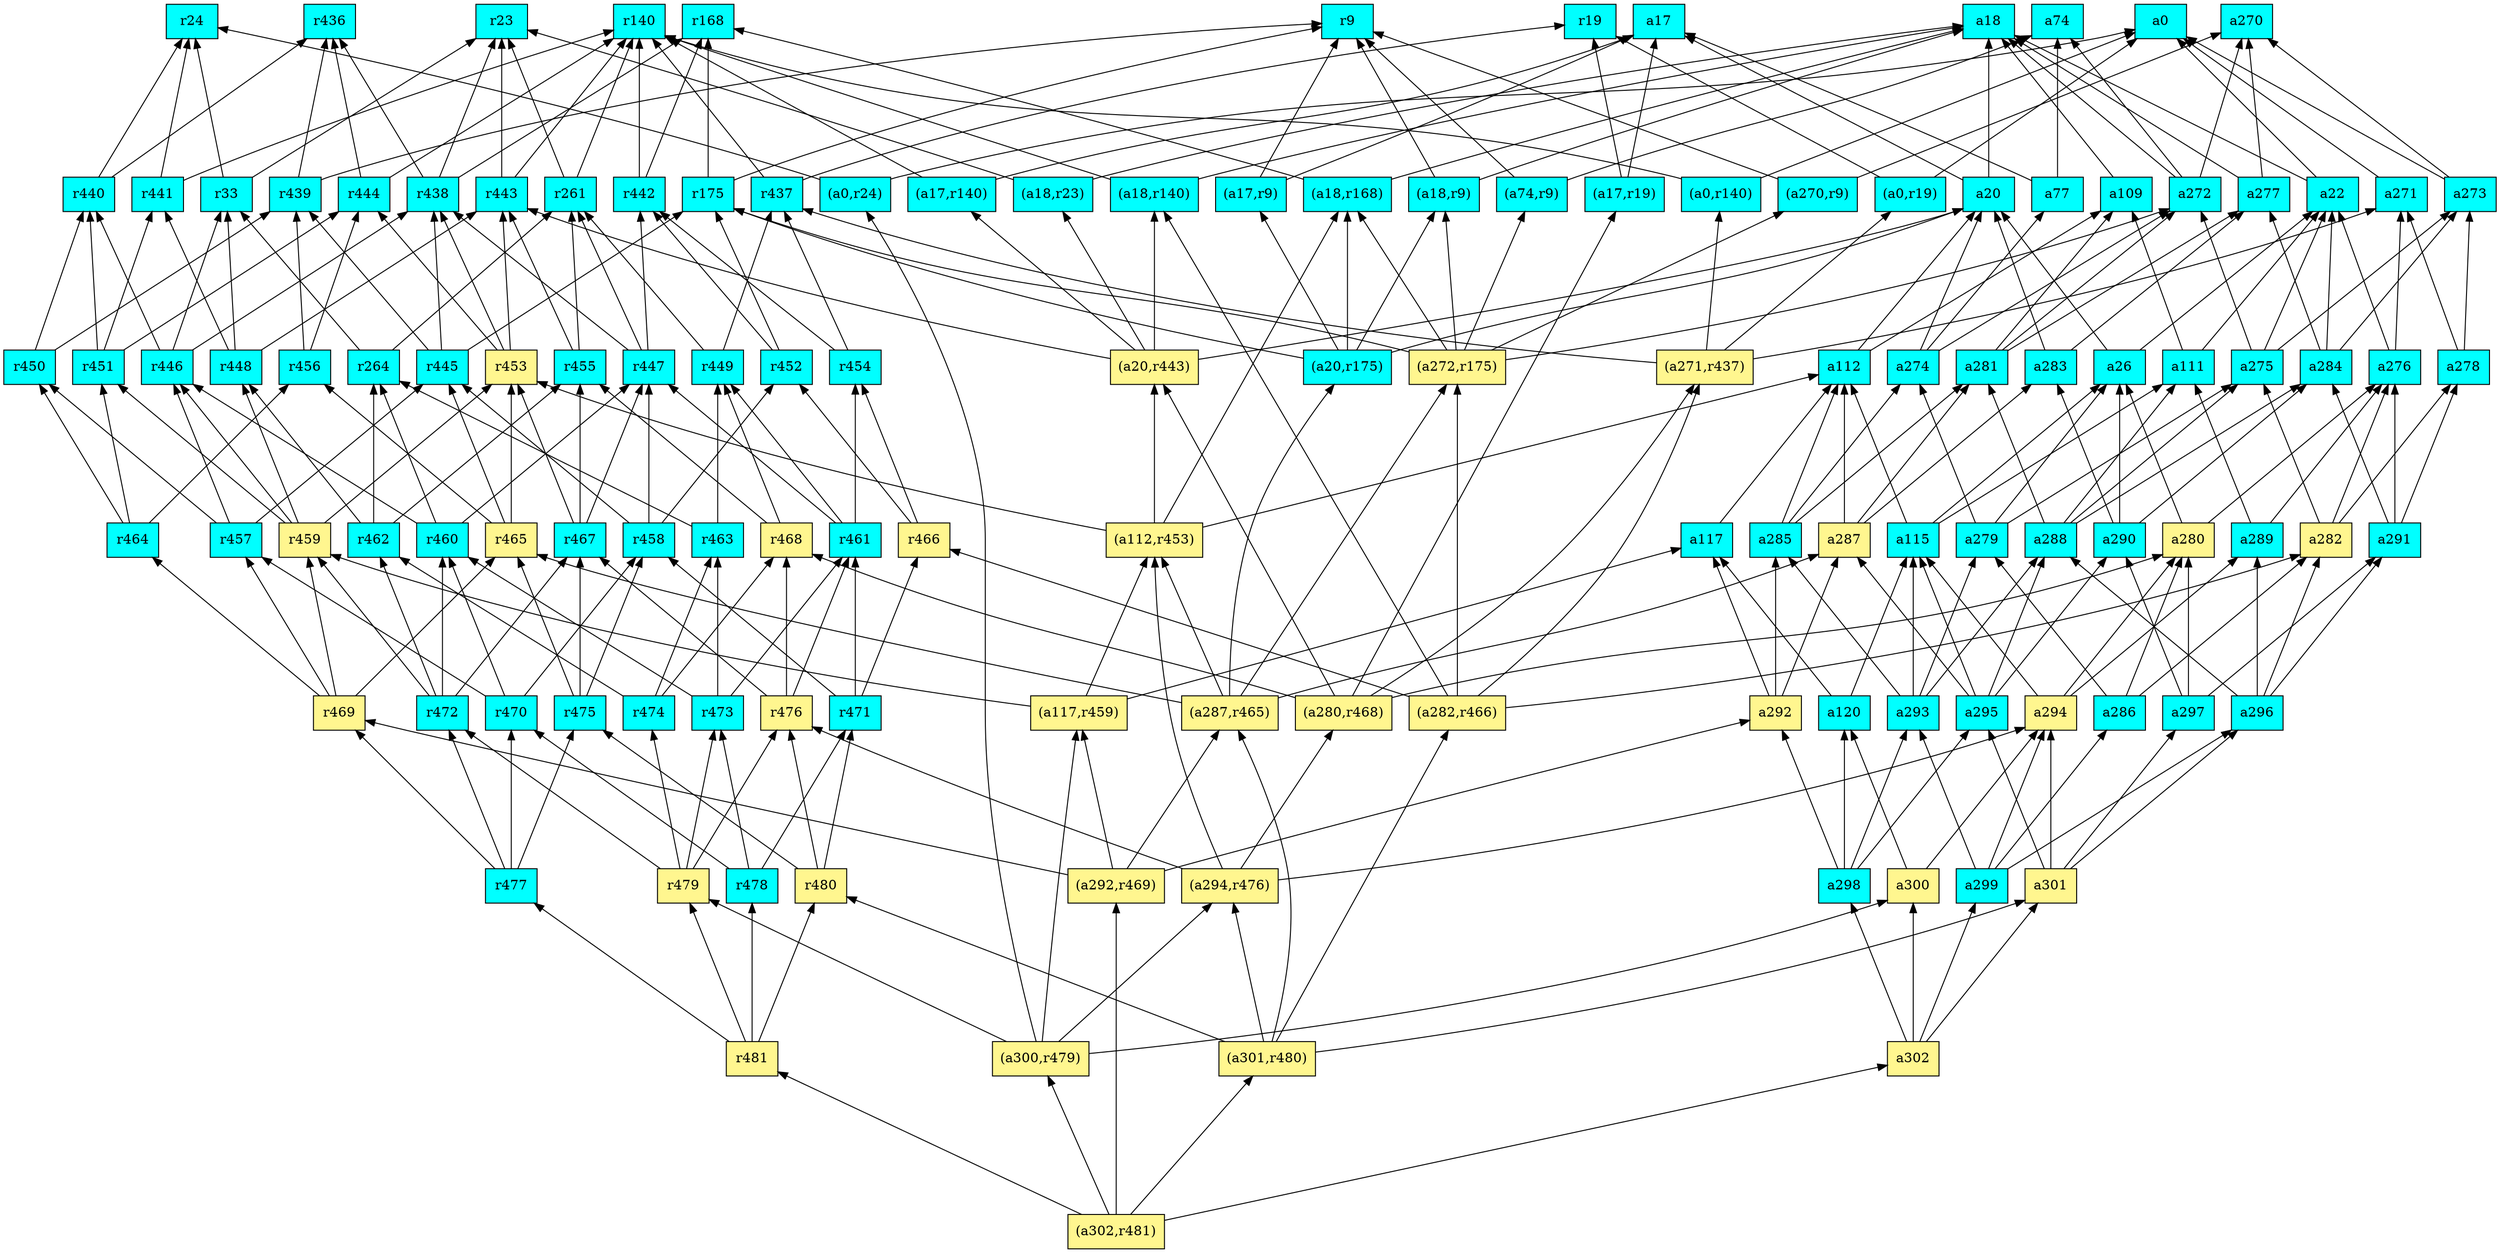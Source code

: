 digraph G {
rankdir=BT;ranksep="2.0";
"r441" [shape=record,fillcolor=cyan,style=filled,label="{r441}"];
"r460" [shape=record,fillcolor=cyan,style=filled,label="{r460}"];
"a77" [shape=record,fillcolor=cyan,style=filled,label="{a77}"];
"a298" [shape=record,fillcolor=cyan,style=filled,label="{a298}"];
"a281" [shape=record,fillcolor=cyan,style=filled,label="{a281}"];
"r437" [shape=record,fillcolor=cyan,style=filled,label="{r437}"];
"r444" [shape=record,fillcolor=cyan,style=filled,label="{r444}"];
"a271" [shape=record,fillcolor=cyan,style=filled,label="{a271}"];
"r478" [shape=record,fillcolor=cyan,style=filled,label="{r478}"];
"a20" [shape=record,fillcolor=cyan,style=filled,label="{a20}"];
"(a18,r23)" [shape=record,fillcolor=cyan,style=filled,label="{(a18,r23)}"];
"a272" [shape=record,fillcolor=cyan,style=filled,label="{a272}"];
"a300" [shape=record,fillcolor=khaki1,style=filled,label="{a300}"];
"r264" [shape=record,fillcolor=cyan,style=filled,label="{r264}"];
"(a112,r453)" [shape=record,fillcolor=khaki1,style=filled,label="{(a112,r453)}"];
"a282" [shape=record,fillcolor=khaki1,style=filled,label="{a282}"];
"(a300,r479)" [shape=record,fillcolor=khaki1,style=filled,label="{(a300,r479)}"];
"a283" [shape=record,fillcolor=cyan,style=filled,label="{a283}"];
"a291" [shape=record,fillcolor=cyan,style=filled,label="{a291}"];
"a290" [shape=record,fillcolor=cyan,style=filled,label="{a290}"];
"r464" [shape=record,fillcolor=cyan,style=filled,label="{r464}"];
"r476" [shape=record,fillcolor=khaki1,style=filled,label="{r476}"];
"r479" [shape=record,fillcolor=khaki1,style=filled,label="{r479}"];
"(a301,r480)" [shape=record,fillcolor=khaki1,style=filled,label="{(a301,r480)}"];
"r436" [shape=record,fillcolor=cyan,style=filled,label="{r436}"];
"a284" [shape=record,fillcolor=cyan,style=filled,label="{a284}"];
"(a17,r9)" [shape=record,fillcolor=cyan,style=filled,label="{(a17,r9)}"];
"r461" [shape=record,fillcolor=cyan,style=filled,label="{r461}"];
"r19" [shape=record,fillcolor=cyan,style=filled,label="{r19}"];
"(a0,r24)" [shape=record,fillcolor=cyan,style=filled,label="{(a0,r24)}"];
"a275" [shape=record,fillcolor=cyan,style=filled,label="{a275}"];
"r469" [shape=record,fillcolor=khaki1,style=filled,label="{r469}"];
"a274" [shape=record,fillcolor=cyan,style=filled,label="{a274}"];
"(a18,r9)" [shape=record,fillcolor=cyan,style=filled,label="{(a18,r9)}"];
"(a117,r459)" [shape=record,fillcolor=khaki1,style=filled,label="{(a117,r459)}"];
"a120" [shape=record,fillcolor=cyan,style=filled,label="{a120}"];
"r453" [shape=record,fillcolor=khaki1,style=filled,label="{r453}"];
"a74" [shape=record,fillcolor=cyan,style=filled,label="{a74}"];
"r466" [shape=record,fillcolor=khaki1,style=filled,label="{r466}"];
"a279" [shape=record,fillcolor=cyan,style=filled,label="{a279}"];
"(a18,r168)" [shape=record,fillcolor=cyan,style=filled,label="{(a18,r168)}"];
"(a74,r9)" [shape=record,fillcolor=cyan,style=filled,label="{(a74,r9)}"];
"a293" [shape=record,fillcolor=cyan,style=filled,label="{a293}"];
"r465" [shape=record,fillcolor=khaki1,style=filled,label="{r465}"];
"a299" [shape=record,fillcolor=cyan,style=filled,label="{a299}"];
"r443" [shape=record,fillcolor=cyan,style=filled,label="{r443}"];
"r474" [shape=record,fillcolor=cyan,style=filled,label="{r474}"];
"(a292,r469)" [shape=record,fillcolor=khaki1,style=filled,label="{(a292,r469)}"];
"a278" [shape=record,fillcolor=cyan,style=filled,label="{a278}"];
"r475" [shape=record,fillcolor=cyan,style=filled,label="{r475}"];
"a296" [shape=record,fillcolor=cyan,style=filled,label="{a296}"];
"a280" [shape=record,fillcolor=khaki1,style=filled,label="{a280}"];
"a287" [shape=record,fillcolor=khaki1,style=filled,label="{a287}"];
"r448" [shape=record,fillcolor=cyan,style=filled,label="{r448}"];
"(a0,r140)" [shape=record,fillcolor=cyan,style=filled,label="{(a0,r140)}"];
"a276" [shape=record,fillcolor=cyan,style=filled,label="{a276}"];
"r447" [shape=record,fillcolor=cyan,style=filled,label="{r447}"];
"a115" [shape=record,fillcolor=cyan,style=filled,label="{a115}"];
"r438" [shape=record,fillcolor=cyan,style=filled,label="{r438}"];
"r454" [shape=record,fillcolor=cyan,style=filled,label="{r454}"];
"a289" [shape=record,fillcolor=cyan,style=filled,label="{a289}"];
"(a20,r175)" [shape=record,fillcolor=cyan,style=filled,label="{(a20,r175)}"];
"r23" [shape=record,fillcolor=cyan,style=filled,label="{r23}"];
"(a271,r437)" [shape=record,fillcolor=khaki1,style=filled,label="{(a271,r437)}"];
"r458" [shape=record,fillcolor=cyan,style=filled,label="{r458}"];
"(a270,r9)" [shape=record,fillcolor=cyan,style=filled,label="{(a270,r9)}"];
"r442" [shape=record,fillcolor=cyan,style=filled,label="{r442}"];
"r168" [shape=record,fillcolor=cyan,style=filled,label="{r168}"];
"r439" [shape=record,fillcolor=cyan,style=filled,label="{r439}"];
"(a272,r175)" [shape=record,fillcolor=khaki1,style=filled,label="{(a272,r175)}"];
"r463" [shape=record,fillcolor=cyan,style=filled,label="{r463}"];
"r449" [shape=record,fillcolor=cyan,style=filled,label="{r449}"];
"a288" [shape=record,fillcolor=cyan,style=filled,label="{a288}"];
"a112" [shape=record,fillcolor=cyan,style=filled,label="{a112}"];
"a295" [shape=record,fillcolor=cyan,style=filled,label="{a295}"];
"r477" [shape=record,fillcolor=cyan,style=filled,label="{r477}"];
"r24" [shape=record,fillcolor=cyan,style=filled,label="{r24}"];
"r261" [shape=record,fillcolor=cyan,style=filled,label="{r261}"];
"a26" [shape=record,fillcolor=cyan,style=filled,label="{a26}"];
"a292" [shape=record,fillcolor=khaki1,style=filled,label="{a292}"];
"r33" [shape=record,fillcolor=cyan,style=filled,label="{r33}"];
"r446" [shape=record,fillcolor=cyan,style=filled,label="{r446}"];
"r480" [shape=record,fillcolor=khaki1,style=filled,label="{r480}"];
"a277" [shape=record,fillcolor=cyan,style=filled,label="{a277}"];
"a302" [shape=record,fillcolor=khaki1,style=filled,label="{a302}"];
"a301" [shape=record,fillcolor=khaki1,style=filled,label="{a301}"];
"r468" [shape=record,fillcolor=khaki1,style=filled,label="{r468}"];
"r452" [shape=record,fillcolor=cyan,style=filled,label="{r452}"];
"r467" [shape=record,fillcolor=cyan,style=filled,label="{r467}"];
"r457" [shape=record,fillcolor=cyan,style=filled,label="{r457}"];
"a17" [shape=record,fillcolor=cyan,style=filled,label="{a17}"];
"(a20,r443)" [shape=record,fillcolor=khaki1,style=filled,label="{(a20,r443)}"];
"r450" [shape=record,fillcolor=cyan,style=filled,label="{r450}"];
"r440" [shape=record,fillcolor=cyan,style=filled,label="{r440}"];
"(a282,r466)" [shape=record,fillcolor=khaki1,style=filled,label="{(a282,r466)}"];
"a22" [shape=record,fillcolor=cyan,style=filled,label="{a22}"];
"(a294,r476)" [shape=record,fillcolor=khaki1,style=filled,label="{(a294,r476)}"];
"(a280,r468)" [shape=record,fillcolor=khaki1,style=filled,label="{(a280,r468)}"];
"a117" [shape=record,fillcolor=cyan,style=filled,label="{a117}"];
"r481" [shape=record,fillcolor=khaki1,style=filled,label="{r481}"];
"r456" [shape=record,fillcolor=cyan,style=filled,label="{r456}"];
"(a17,r140)" [shape=record,fillcolor=cyan,style=filled,label="{(a17,r140)}"];
"r175" [shape=record,fillcolor=cyan,style=filled,label="{r175}"];
"(a17,r19)" [shape=record,fillcolor=cyan,style=filled,label="{(a17,r19)}"];
"a109" [shape=record,fillcolor=cyan,style=filled,label="{a109}"];
"r9" [shape=record,fillcolor=cyan,style=filled,label="{r9}"];
"r451" [shape=record,fillcolor=cyan,style=filled,label="{r451}"];
"r471" [shape=record,fillcolor=cyan,style=filled,label="{r471}"];
"r472" [shape=record,fillcolor=cyan,style=filled,label="{r472}"];
"a111" [shape=record,fillcolor=cyan,style=filled,label="{a111}"];
"a273" [shape=record,fillcolor=cyan,style=filled,label="{a273}"];
"r459" [shape=record,fillcolor=khaki1,style=filled,label="{r459}"];
"r473" [shape=record,fillcolor=cyan,style=filled,label="{r473}"];
"r462" [shape=record,fillcolor=cyan,style=filled,label="{r462}"];
"r455" [shape=record,fillcolor=cyan,style=filled,label="{r455}"];
"r470" [shape=record,fillcolor=cyan,style=filled,label="{r470}"];
"a286" [shape=record,fillcolor=cyan,style=filled,label="{a286}"];
"a18" [shape=record,fillcolor=cyan,style=filled,label="{a18}"];
"a285" [shape=record,fillcolor=cyan,style=filled,label="{a285}"];
"(a0,r19)" [shape=record,fillcolor=cyan,style=filled,label="{(a0,r19)}"];
"a297" [shape=record,fillcolor=cyan,style=filled,label="{a297}"];
"r140" [shape=record,fillcolor=cyan,style=filled,label="{r140}"];
"r445" [shape=record,fillcolor=cyan,style=filled,label="{r445}"];
"a294" [shape=record,fillcolor=khaki1,style=filled,label="{a294}"];
"(a18,r140)" [shape=record,fillcolor=cyan,style=filled,label="{(a18,r140)}"];
"a270" [shape=record,fillcolor=cyan,style=filled,label="{a270}"];
"a0" [shape=record,fillcolor=cyan,style=filled,label="{a0}"];
"(a287,r465)" [shape=record,fillcolor=khaki1,style=filled,label="{(a287,r465)}"];
"(a302,r481)" [shape=record,fillcolor=khaki1,style=filled,label="{(a302,r481)}"];
"r441" -> "r24"
"r441" -> "r140"
"r460" -> "r447"
"r460" -> "r446"
"r460" -> "r264"
"a77" -> "a74"
"a77" -> "a17"
"a298" -> "a120"
"a298" -> "a293"
"a298" -> "a295"
"a298" -> "a292"
"a281" -> "a277"
"a281" -> "a109"
"a281" -> "a272"
"r437" -> "r19"
"r437" -> "r140"
"r444" -> "r436"
"r444" -> "r140"
"a271" -> "a0"
"r478" -> "r471"
"r478" -> "r473"
"r478" -> "r470"
"a20" -> "a18"
"a20" -> "a17"
"(a18,r23)" -> "a18"
"(a18,r23)" -> "r23"
"a272" -> "a270"
"a272" -> "a18"
"a272" -> "a74"
"a300" -> "a120"
"a300" -> "a294"
"r264" -> "r261"
"r264" -> "r33"
"(a112,r453)" -> "r453"
"(a112,r453)" -> "(a18,r168)"
"(a112,r453)" -> "(a20,r443)"
"(a112,r453)" -> "a112"
"a282" -> "a278"
"a282" -> "a276"
"a282" -> "a275"
"(a300,r479)" -> "(a294,r476)"
"(a300,r479)" -> "(a0,r24)"
"(a300,r479)" -> "r479"
"(a300,r479)" -> "(a117,r459)"
"(a300,r479)" -> "a300"
"a283" -> "a20"
"a283" -> "a277"
"a291" -> "a284"
"a291" -> "a276"
"a291" -> "a278"
"a290" -> "a284"
"a290" -> "a283"
"a290" -> "a26"
"r464" -> "r451"
"r464" -> "r450"
"r464" -> "r456"
"r476" -> "r468"
"r476" -> "r467"
"r476" -> "r461"
"r479" -> "r474"
"r479" -> "r472"
"r479" -> "r473"
"r479" -> "r476"
"(a301,r480)" -> "r480"
"(a301,r480)" -> "a301"
"(a301,r480)" -> "(a282,r466)"
"(a301,r480)" -> "(a294,r476)"
"(a301,r480)" -> "(a287,r465)"
"a284" -> "a277"
"a284" -> "a273"
"a284" -> "a22"
"(a17,r9)" -> "r9"
"(a17,r9)" -> "a17"
"r461" -> "r454"
"r461" -> "r449"
"r461" -> "r447"
"(a0,r24)" -> "a0"
"(a0,r24)" -> "r24"
"a275" -> "a22"
"a275" -> "a272"
"a275" -> "a273"
"r469" -> "r465"
"r469" -> "r459"
"r469" -> "r457"
"r469" -> "r464"
"a274" -> "a20"
"a274" -> "a77"
"a274" -> "a272"
"(a18,r9)" -> "r9"
"(a18,r9)" -> "a18"
"(a117,r459)" -> "r459"
"(a117,r459)" -> "(a112,r453)"
"(a117,r459)" -> "a117"
"a120" -> "a117"
"a120" -> "a115"
"r453" -> "r444"
"r453" -> "r438"
"r453" -> "r443"
"r466" -> "r452"
"r466" -> "r454"
"a279" -> "a26"
"a279" -> "a275"
"a279" -> "a274"
"(a18,r168)" -> "a18"
"(a18,r168)" -> "r168"
"(a74,r9)" -> "r9"
"(a74,r9)" -> "a74"
"a293" -> "a279"
"a293" -> "a288"
"a293" -> "a115"
"a293" -> "a285"
"r465" -> "r453"
"r465" -> "r445"
"r465" -> "r456"
"a299" -> "a293"
"a299" -> "a296"
"a299" -> "a286"
"a299" -> "a294"
"r443" -> "r23"
"r443" -> "r140"
"r474" -> "r462"
"r474" -> "r468"
"r474" -> "r463"
"(a292,r469)" -> "a292"
"(a292,r469)" -> "r469"
"(a292,r469)" -> "(a117,r459)"
"(a292,r469)" -> "(a287,r465)"
"a278" -> "a271"
"a278" -> "a273"
"r475" -> "r465"
"r475" -> "r467"
"r475" -> "r458"
"a296" -> "a288"
"a296" -> "a282"
"a296" -> "a291"
"a296" -> "a289"
"a280" -> "a276"
"a280" -> "a26"
"a287" -> "a281"
"a287" -> "a112"
"a287" -> "a283"
"r448" -> "r441"
"r448" -> "r33"
"r448" -> "r443"
"(a0,r140)" -> "a0"
"(a0,r140)" -> "r140"
"a276" -> "a271"
"a276" -> "a22"
"r447" -> "r438"
"r447" -> "r261"
"r447" -> "r442"
"a115" -> "a26"
"a115" -> "a112"
"a115" -> "a111"
"r438" -> "r436"
"r438" -> "r168"
"r438" -> "r23"
"r454" -> "r442"
"r454" -> "r437"
"a289" -> "a276"
"a289" -> "a111"
"(a20,r175)" -> "(a17,r9)"
"(a20,r175)" -> "r175"
"(a20,r175)" -> "a20"
"(a20,r175)" -> "(a18,r168)"
"(a20,r175)" -> "(a18,r9)"
"(a271,r437)" -> "a271"
"(a271,r437)" -> "(a0,r140)"
"(a271,r437)" -> "r437"
"(a271,r437)" -> "(a0,r19)"
"r458" -> "r452"
"r458" -> "r445"
"r458" -> "r447"
"(a270,r9)" -> "r9"
"(a270,r9)" -> "a270"
"r442" -> "r168"
"r442" -> "r140"
"r439" -> "r9"
"r439" -> "r436"
"(a272,r175)" -> "r175"
"(a272,r175)" -> "(a18,r168)"
"(a272,r175)" -> "(a74,r9)"
"(a272,r175)" -> "a272"
"(a272,r175)" -> "(a18,r9)"
"(a272,r175)" -> "(a270,r9)"
"r463" -> "r449"
"r463" -> "r264"
"r449" -> "r261"
"r449" -> "r437"
"a288" -> "a284"
"a288" -> "a275"
"a288" -> "a281"
"a288" -> "a111"
"a112" -> "a109"
"a112" -> "a20"
"a295" -> "a288"
"a295" -> "a287"
"a295" -> "a290"
"a295" -> "a115"
"r477" -> "r470"
"r477" -> "r472"
"r477" -> "r475"
"r477" -> "r469"
"r261" -> "r23"
"r261" -> "r140"
"a26" -> "a20"
"a26" -> "a22"
"a292" -> "a285"
"a292" -> "a117"
"a292" -> "a287"
"r33" -> "r24"
"r33" -> "r23"
"r446" -> "r438"
"r446" -> "r33"
"r446" -> "r440"
"r480" -> "r471"
"r480" -> "r475"
"r480" -> "r476"
"a277" -> "a270"
"a277" -> "a18"
"a302" -> "a298"
"a302" -> "a299"
"a302" -> "a300"
"a302" -> "a301"
"a301" -> "a295"
"a301" -> "a296"
"a301" -> "a297"
"a301" -> "a294"
"r468" -> "r455"
"r468" -> "r449"
"r452" -> "r175"
"r452" -> "r442"
"r467" -> "r453"
"r467" -> "r455"
"r467" -> "r447"
"r457" -> "r445"
"r457" -> "r446"
"r457" -> "r450"
"(a20,r443)" -> "a20"
"(a20,r443)" -> "(a18,r23)"
"(a20,r443)" -> "(a18,r140)"
"(a20,r443)" -> "(a17,r140)"
"(a20,r443)" -> "r443"
"r450" -> "r439"
"r450" -> "r440"
"r440" -> "r24"
"r440" -> "r436"
"(a282,r466)" -> "a282"
"(a282,r466)" -> "(a272,r175)"
"(a282,r466)" -> "r466"
"(a282,r466)" -> "(a18,r140)"
"(a282,r466)" -> "(a271,r437)"
"a22" -> "a0"
"a22" -> "a18"
"(a294,r476)" -> "(a112,r453)"
"(a294,r476)" -> "(a280,r468)"
"(a294,r476)" -> "a294"
"(a294,r476)" -> "r476"
"(a280,r468)" -> "r468"
"(a280,r468)" -> "(a17,r19)"
"(a280,r468)" -> "(a20,r443)"
"(a280,r468)" -> "a280"
"(a280,r468)" -> "(a271,r437)"
"a117" -> "a112"
"r481" -> "r477"
"r481" -> "r478"
"r481" -> "r480"
"r481" -> "r479"
"r456" -> "r444"
"r456" -> "r439"
"(a17,r140)" -> "a17"
"(a17,r140)" -> "r140"
"r175" -> "r9"
"r175" -> "r168"
"(a17,r19)" -> "r19"
"(a17,r19)" -> "a17"
"a109" -> "a18"
"r451" -> "r444"
"r451" -> "r441"
"r451" -> "r440"
"r471" -> "r466"
"r471" -> "r461"
"r471" -> "r458"
"r472" -> "r460"
"r472" -> "r459"
"r472" -> "r462"
"r472" -> "r467"
"a111" -> "a109"
"a111" -> "a22"
"a273" -> "a0"
"a273" -> "a270"
"r459" -> "r451"
"r459" -> "r453"
"r459" -> "r446"
"r459" -> "r448"
"r473" -> "r463"
"r473" -> "r460"
"r473" -> "r461"
"r462" -> "r455"
"r462" -> "r448"
"r462" -> "r264"
"r455" -> "r261"
"r455" -> "r443"
"r470" -> "r460"
"r470" -> "r457"
"r470" -> "r458"
"a286" -> "a279"
"a286" -> "a280"
"a286" -> "a282"
"a285" -> "a274"
"a285" -> "a112"
"a285" -> "a281"
"(a0,r19)" -> "a0"
"(a0,r19)" -> "r19"
"a297" -> "a291"
"a297" -> "a290"
"a297" -> "a280"
"r445" -> "r439"
"r445" -> "r438"
"r445" -> "r175"
"a294" -> "a289"
"a294" -> "a280"
"a294" -> "a115"
"(a18,r140)" -> "a18"
"(a18,r140)" -> "r140"
"(a287,r465)" -> "(a112,r453)"
"(a287,r465)" -> "(a272,r175)"
"(a287,r465)" -> "(a20,r175)"
"(a287,r465)" -> "a287"
"(a287,r465)" -> "r465"
"(a302,r481)" -> "(a292,r469)"
"(a302,r481)" -> "a302"
"(a302,r481)" -> "(a300,r479)"
"(a302,r481)" -> "(a301,r480)"
"(a302,r481)" -> "r481"
}